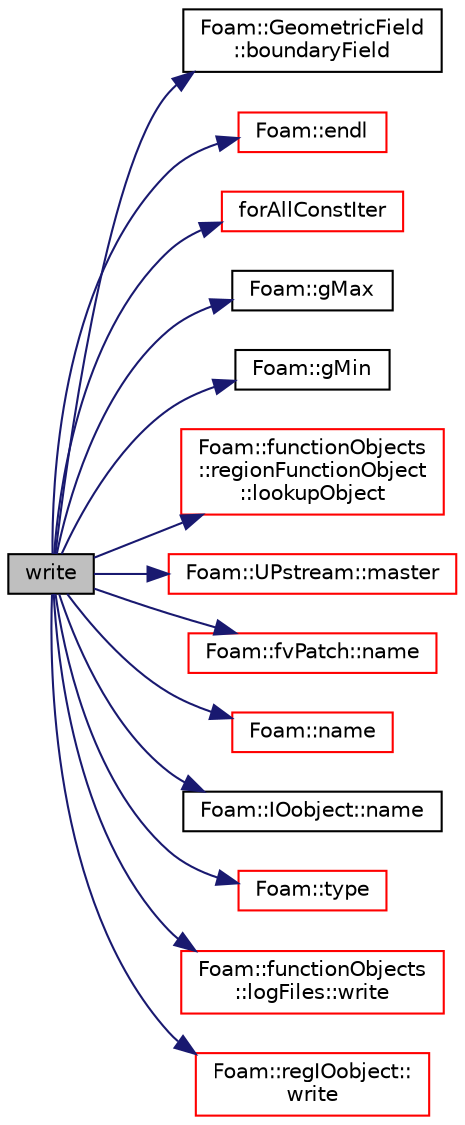 digraph "write"
{
  bgcolor="transparent";
  edge [fontname="Helvetica",fontsize="10",labelfontname="Helvetica",labelfontsize="10"];
  node [fontname="Helvetica",fontsize="10",shape=record];
  rankdir="LR";
  Node993 [label="write",height=0.2,width=0.4,color="black", fillcolor="grey75", style="filled", fontcolor="black"];
  Node993 -> Node994 [color="midnightblue",fontsize="10",style="solid",fontname="Helvetica"];
  Node994 [label="Foam::GeometricField\l::boundaryField",height=0.2,width=0.4,color="black",URL="$a23249.html#a9ff7de36fba06b4f4f77a75142ad72b6",tooltip="Return const-reference to the boundary field. "];
  Node993 -> Node995 [color="midnightblue",fontsize="10",style="solid",fontname="Helvetica"];
  Node995 [label="Foam::endl",height=0.2,width=0.4,color="red",URL="$a21851.html#a2db8fe02a0d3909e9351bb4275b23ce4",tooltip="Add newline and flush stream. "];
  Node993 -> Node997 [color="midnightblue",fontsize="10",style="solid",fontname="Helvetica"];
  Node997 [label="forAllConstIter",height=0.2,width=0.4,color="red",URL="$a39311.html#ae21e2836509b0fa7f7cedf6493b11b09"];
  Node993 -> Node1291 [color="midnightblue",fontsize="10",style="solid",fontname="Helvetica"];
  Node1291 [label="Foam::gMax",height=0.2,width=0.4,color="black",URL="$a21851.html#ae8d631fb8e841947408bb711abfb1e67"];
  Node993 -> Node1292 [color="midnightblue",fontsize="10",style="solid",fontname="Helvetica"];
  Node1292 [label="Foam::gMin",height=0.2,width=0.4,color="black",URL="$a21851.html#aca330ee6cfe7d602300dbc5905f8c9f6"];
  Node993 -> Node1293 [color="midnightblue",fontsize="10",style="solid",fontname="Helvetica"];
  Node1293 [label="Foam::functionObjects\l::regionFunctionObject\l::lookupObject",height=0.2,width=0.4,color="red",URL="$a27233.html#a05ce5873122c84d0046f862ff123cc71",tooltip="Lookup field from the objectRegistry. "];
  Node993 -> Node1268 [color="midnightblue",fontsize="10",style="solid",fontname="Helvetica"];
  Node1268 [label="Foam::UPstream::master",height=0.2,width=0.4,color="red",URL="$a27377.html#a36af549940a0aae3733774649594489f",tooltip="Am I the master process. "];
  Node993 -> Node1296 [color="midnightblue",fontsize="10",style="solid",fontname="Helvetica"];
  Node1296 [label="Foam::fvPatch::name",height=0.2,width=0.4,color="red",URL="$a23693.html#acc80e00a8ac919288fb55bd14cc88bf6",tooltip="Return name. "];
  Node993 -> Node1175 [color="midnightblue",fontsize="10",style="solid",fontname="Helvetica"];
  Node1175 [label="Foam::name",height=0.2,width=0.4,color="red",URL="$a21851.html#adcb0df2bd4953cb6bb390272d8263c3a",tooltip="Return a string representation of a complex. "];
  Node993 -> Node1059 [color="midnightblue",fontsize="10",style="solid",fontname="Helvetica"];
  Node1059 [label="Foam::IOobject::name",height=0.2,width=0.4,color="black",URL="$a27249.html#acc80e00a8ac919288fb55bd14cc88bf6",tooltip="Return name. "];
  Node993 -> Node1127 [color="midnightblue",fontsize="10",style="solid",fontname="Helvetica"];
  Node1127 [label="Foam::type",height=0.2,width=0.4,color="red",URL="$a21851.html#aec48583af672626378f501eb9fc32cd1",tooltip="Return the file type: DIRECTORY or FILE. "];
  Node993 -> Node1298 [color="midnightblue",fontsize="10",style="solid",fontname="Helvetica"];
  Node1298 [label="Foam::functionObjects\l::logFiles::write",height=0.2,width=0.4,color="red",URL="$a27229.html#ae8f6374e29a250261b3979bbd6e5cb40",tooltip="Write function. "];
  Node993 -> Node1170 [color="midnightblue",fontsize="10",style="solid",fontname="Helvetica"];
  Node1170 [label="Foam::regIOobject::\lwrite",height=0.2,width=0.4,color="red",URL="$a27441.html#ad48b7b943e88478c15879659cce7aebc",tooltip="Write using setting from DB. "];
}

